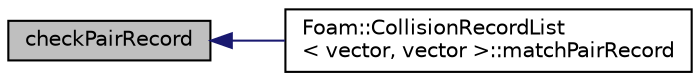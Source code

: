 digraph "checkPairRecord"
{
  bgcolor="transparent";
  edge [fontname="Helvetica",fontsize="10",labelfontname="Helvetica",labelfontsize="10"];
  node [fontname="Helvetica",fontsize="10",shape=record];
  rankdir="LR";
  Node31 [label="checkPairRecord",height=0.2,width=0.4,color="black", fillcolor="grey75", style="filled", fontcolor="black"];
  Node31 -> Node32 [dir="back",color="midnightblue",fontsize="10",style="solid",fontname="Helvetica"];
  Node32 [label="Foam::CollisionRecordList\l\< vector, vector \>::matchPairRecord",height=0.2,width=0.4,color="black",URL="$a24993.html#a10f9e3b2e51493ec68e0a159cb514afe",tooltip="Enquires if the proc and id pair of the other particle are. "];
}
